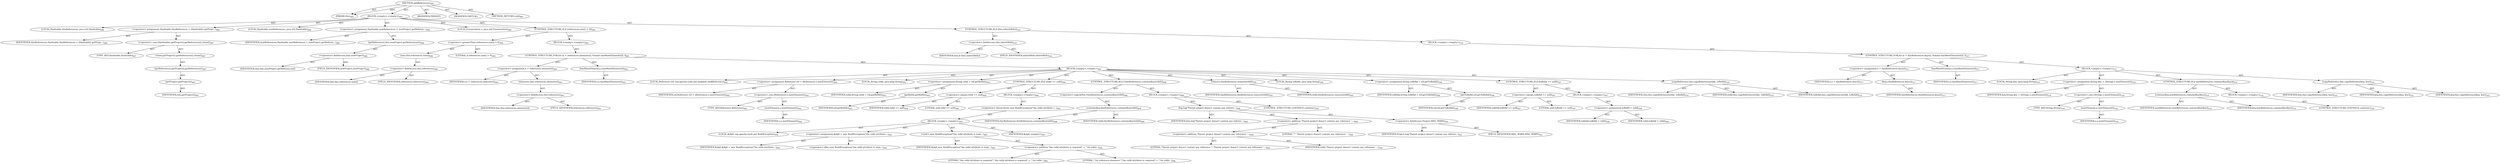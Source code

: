 digraph "addReferences" {  
"111669149708" [label = <(METHOD,addReferences)<SUB>485</SUB>> ]
"115964116997" [label = <(PARAM,this)<SUB>485</SUB>> ]
"25769803845" [label = <(BLOCK,&lt;empty&gt;,&lt;empty&gt;)<SUB>485</SUB>> ]
"94489280538" [label = <(LOCAL,Hashtable thisReferences: java.util.Hashtable)<SUB>486</SUB>> ]
"30064771410" [label = <(&lt;operator&gt;.assignment,Hashtable thisReferences = (Hashtable) getProje...)<SUB>486</SUB>> ]
"68719476987" [label = <(IDENTIFIER,thisReferences,Hashtable thisReferences = (Hashtable) getProje...)<SUB>486</SUB>> ]
"30064771411" [label = <(&lt;operator&gt;.cast,(Hashtable) getProject().getReferences().clone())<SUB>487</SUB>> ]
"180388626438" [label = <(TYPE_REF,Hashtable,Hashtable)<SUB>487</SUB>> ]
"30064771412" [label = <(clone,getProject().getReferences().clone())<SUB>487</SUB>> ]
"30064771413" [label = <(getReferences,getProject().getReferences())<SUB>487</SUB>> ]
"30064771414" [label = <(getProject,getProject())<SUB>487</SUB>> ]
"68719476770" [label = <(IDENTIFIER,this,getProject())<SUB>487</SUB>> ]
"94489280539" [label = <(LOCAL,Hashtable newReferences: java.util.Hashtable)<SUB>488</SUB>> ]
"30064771415" [label = <(&lt;operator&gt;.assignment,Hashtable newReferences = newProject.getReferen...)<SUB>488</SUB>> ]
"68719476988" [label = <(IDENTIFIER,newReferences,Hashtable newReferences = newProject.getReferen...)<SUB>488</SUB>> ]
"30064771416" [label = <(getReferences,this.newProject.getReferences())<SUB>488</SUB>> ]
"30064771417" [label = <(&lt;operator&gt;.fieldAccess,this.newProject)<SUB>488</SUB>> ]
"68719476989" [label = <(IDENTIFIER,this,this.newProject.getReferences())> ]
"55834574938" [label = <(FIELD_IDENTIFIER,newProject,newProject)<SUB>488</SUB>> ]
"94489280540" [label = <(LOCAL,Enumeration e: java.util.Enumeration)<SUB>489</SUB>> ]
"47244640307" [label = <(CONTROL_STRUCTURE,IF,if (references.size() &gt; 0))<SUB>490</SUB>> ]
"30064771418" [label = <(&lt;operator&gt;.greaterThan,references.size() &gt; 0)<SUB>490</SUB>> ]
"30064771419" [label = <(size,this.references.size())<SUB>490</SUB>> ]
"30064771420" [label = <(&lt;operator&gt;.fieldAccess,this.references)<SUB>490</SUB>> ]
"68719476990" [label = <(IDENTIFIER,this,this.references.size())> ]
"55834574939" [label = <(FIELD_IDENTIFIER,references,references)<SUB>490</SUB>> ]
"90194313277" [label = <(LITERAL,0,references.size() &gt; 0)<SUB>490</SUB>> ]
"25769803846" [label = <(BLOCK,&lt;empty&gt;,&lt;empty&gt;)<SUB>490</SUB>> ]
"47244640308" [label = <(CONTROL_STRUCTURE,FOR,for (e = references.elements(); Some(e.hasMoreElements()); ))<SUB>491</SUB>> ]
"30064771421" [label = <(&lt;operator&gt;.assignment,e = references.elements())<SUB>491</SUB>> ]
"68719476991" [label = <(IDENTIFIER,e,e = references.elements())<SUB>491</SUB>> ]
"30064771422" [label = <(elements,this.references.elements())<SUB>491</SUB>> ]
"30064771423" [label = <(&lt;operator&gt;.fieldAccess,this.references)<SUB>491</SUB>> ]
"68719476992" [label = <(IDENTIFIER,this,this.references.elements())> ]
"55834574940" [label = <(FIELD_IDENTIFIER,references,references)<SUB>491</SUB>> ]
"30064771424" [label = <(hasMoreElements,e.hasMoreElements())<SUB>491</SUB>> ]
"68719476993" [label = <(IDENTIFIER,e,e.hasMoreElements())<SUB>491</SUB>> ]
"25769803847" [label = <(BLOCK,&lt;empty&gt;,&lt;empty&gt;)<SUB>491</SUB>> ]
"94489280541" [label = <(LOCAL,Reference ref: org.apache.tools.ant.taskdefs.Ant$Reference)<SUB>492</SUB>> ]
"30064771425" [label = <(&lt;operator&gt;.assignment,Reference ref = (Reference) e.nextElement())<SUB>492</SUB>> ]
"68719476994" [label = <(IDENTIFIER,ref,Reference ref = (Reference) e.nextElement())<SUB>492</SUB>> ]
"30064771426" [label = <(&lt;operator&gt;.cast,(Reference) e.nextElement())<SUB>492</SUB>> ]
"180388626439" [label = <(TYPE_REF,Reference,Reference)<SUB>492</SUB>> ]
"30064771427" [label = <(nextElement,e.nextElement())<SUB>492</SUB>> ]
"68719476995" [label = <(IDENTIFIER,e,e.nextElement())<SUB>492</SUB>> ]
"94489280542" [label = <(LOCAL,String refid: java.lang.String)<SUB>493</SUB>> ]
"30064771428" [label = <(&lt;operator&gt;.assignment,String refid = ref.getRefId())<SUB>493</SUB>> ]
"68719476996" [label = <(IDENTIFIER,refid,String refid = ref.getRefId())<SUB>493</SUB>> ]
"30064771429" [label = <(getRefId,getRefId())<SUB>493</SUB>> ]
"68719476997" [label = <(IDENTIFIER,ref,getRefId())<SUB>493</SUB>> ]
"47244640309" [label = <(CONTROL_STRUCTURE,IF,if (refid == null))<SUB>494</SUB>> ]
"30064771430" [label = <(&lt;operator&gt;.equals,refid == null)<SUB>494</SUB>> ]
"68719476998" [label = <(IDENTIFIER,refid,refid == null)<SUB>494</SUB>> ]
"90194313278" [label = <(LITERAL,null,refid == null)<SUB>494</SUB>> ]
"25769803848" [label = <(BLOCK,&lt;empty&gt;,&lt;empty&gt;)<SUB>494</SUB>> ]
"30064771431" [label = <(&lt;operator&gt;.throw,throw new BuildException(&quot;the refid attribute i...)<SUB>495</SUB>> ]
"25769803849" [label = <(BLOCK,&lt;empty&gt;,&lt;empty&gt;)<SUB>495</SUB>> ]
"94489280543" [label = <(LOCAL,$obj6: org.apache.tools.ant.BuildException)<SUB>495</SUB>> ]
"30064771432" [label = <(&lt;operator&gt;.assignment,$obj6 = new BuildException(&quot;the refid attribute...)<SUB>495</SUB>> ]
"68719476999" [label = <(IDENTIFIER,$obj6,$obj6 = new BuildException(&quot;the refid attribute...)<SUB>495</SUB>> ]
"30064771433" [label = <(&lt;operator&gt;.alloc,new BuildException(&quot;the refid attribute is requ...)<SUB>495</SUB>> ]
"30064771434" [label = <(&lt;init&gt;,new BuildException(&quot;the refid attribute is requ...)<SUB>495</SUB>> ]
"68719477000" [label = <(IDENTIFIER,$obj6,new BuildException(&quot;the refid attribute is requ...)<SUB>495</SUB>> ]
"30064771435" [label = <(&lt;operator&gt;.addition,&quot;the refid attribute is required&quot; + &quot; for refer...)<SUB>495</SUB>> ]
"90194313279" [label = <(LITERAL,&quot;the refid attribute is required&quot;,&quot;the refid attribute is required&quot; + &quot; for refer...)<SUB>495</SUB>> ]
"90194313280" [label = <(LITERAL,&quot; for reference elements&quot;,&quot;the refid attribute is required&quot; + &quot; for refer...)<SUB>496</SUB>> ]
"68719477001" [label = <(IDENTIFIER,$obj6,&lt;empty&gt;)<SUB>495</SUB>> ]
"47244640310" [label = <(CONTROL_STRUCTURE,IF,if (!thisReferences.containsKey(refid)))<SUB>498</SUB>> ]
"30064771436" [label = <(&lt;operator&gt;.logicalNot,!thisReferences.containsKey(refid))<SUB>498</SUB>> ]
"30064771437" [label = <(containsKey,thisReferences.containsKey(refid))<SUB>498</SUB>> ]
"68719477002" [label = <(IDENTIFIER,thisReferences,thisReferences.containsKey(refid))<SUB>498</SUB>> ]
"68719477003" [label = <(IDENTIFIER,refid,thisReferences.containsKey(refid))<SUB>498</SUB>> ]
"25769803850" [label = <(BLOCK,&lt;empty&gt;,&lt;empty&gt;)<SUB>498</SUB>> ]
"30064771438" [label = <(log,log(&quot;Parent project doesn't contain any referen...)<SUB>499</SUB>> ]
"68719476771" [label = <(IDENTIFIER,this,log(&quot;Parent project doesn't contain any referen...)<SUB>499</SUB>> ]
"30064771439" [label = <(&lt;operator&gt;.addition,&quot;Parent project doesn't contain any reference '...)<SUB>499</SUB>> ]
"30064771440" [label = <(&lt;operator&gt;.addition,&quot;Parent project doesn't contain any reference '...)<SUB>499</SUB>> ]
"90194313281" [label = <(LITERAL,&quot;Parent project doesn't contain any reference '&quot;,&quot;Parent project doesn't contain any reference '...)<SUB>499</SUB>> ]
"68719477004" [label = <(IDENTIFIER,refid,&quot;Parent project doesn't contain any reference '...)<SUB>500</SUB>> ]
"90194313282" [label = <(LITERAL,&quot;'&quot;,&quot;Parent project doesn't contain any reference '...)<SUB>500</SUB>> ]
"30064771441" [label = <(&lt;operator&gt;.fieldAccess,Project.MSG_WARN)<SUB>501</SUB>> ]
"68719477005" [label = <(IDENTIFIER,Project,log(&quot;Parent project doesn't contain any referen...)<SUB>501</SUB>> ]
"55834574941" [label = <(FIELD_IDENTIFIER,MSG_WARN,MSG_WARN)<SUB>501</SUB>> ]
"47244640311" [label = <(CONTROL_STRUCTURE,CONTINUE,continue;)<SUB>502</SUB>> ]
"30064771442" [label = <(remove,thisReferences.remove(refid))<SUB>505</SUB>> ]
"68719477006" [label = <(IDENTIFIER,thisReferences,thisReferences.remove(refid))<SUB>505</SUB>> ]
"68719477007" [label = <(IDENTIFIER,refid,thisReferences.remove(refid))<SUB>505</SUB>> ]
"94489280544" [label = <(LOCAL,String toRefid: java.lang.String)<SUB>506</SUB>> ]
"30064771443" [label = <(&lt;operator&gt;.assignment,String toRefid = ref.getToRefid())<SUB>506</SUB>> ]
"68719477008" [label = <(IDENTIFIER,toRefid,String toRefid = ref.getToRefid())<SUB>506</SUB>> ]
"30064771444" [label = <(getToRefid,ref.getToRefid())<SUB>506</SUB>> ]
"68719477009" [label = <(IDENTIFIER,ref,ref.getToRefid())<SUB>506</SUB>> ]
"47244640312" [label = <(CONTROL_STRUCTURE,IF,if (toRefid == null))<SUB>507</SUB>> ]
"30064771445" [label = <(&lt;operator&gt;.equals,toRefid == null)<SUB>507</SUB>> ]
"68719477010" [label = <(IDENTIFIER,toRefid,toRefid == null)<SUB>507</SUB>> ]
"90194313283" [label = <(LITERAL,null,toRefid == null)<SUB>507</SUB>> ]
"25769803851" [label = <(BLOCK,&lt;empty&gt;,&lt;empty&gt;)<SUB>507</SUB>> ]
"30064771446" [label = <(&lt;operator&gt;.assignment,toRefid = refid)<SUB>508</SUB>> ]
"68719477011" [label = <(IDENTIFIER,toRefid,toRefid = refid)<SUB>508</SUB>> ]
"68719477012" [label = <(IDENTIFIER,refid,toRefid = refid)<SUB>508</SUB>> ]
"30064771447" [label = <(copyReference,this.copyReference(refid, toRefid))<SUB>510</SUB>> ]
"68719476772" [label = <(IDENTIFIER,this,this.copyReference(refid, toRefid))<SUB>510</SUB>> ]
"68719477013" [label = <(IDENTIFIER,refid,this.copyReference(refid, toRefid))<SUB>510</SUB>> ]
"68719477014" [label = <(IDENTIFIER,toRefid,this.copyReference(refid, toRefid))<SUB>510</SUB>> ]
"47244640313" [label = <(CONTROL_STRUCTURE,IF,if (this.inheritRefs))<SUB>516</SUB>> ]
"30064771448" [label = <(&lt;operator&gt;.fieldAccess,this.inheritRefs)<SUB>516</SUB>> ]
"68719477015" [label = <(IDENTIFIER,this,if (this.inheritRefs))> ]
"55834574942" [label = <(FIELD_IDENTIFIER,inheritRefs,inheritRefs)<SUB>516</SUB>> ]
"25769803852" [label = <(BLOCK,&lt;empty&gt;,&lt;empty&gt;)<SUB>516</SUB>> ]
"47244640314" [label = <(CONTROL_STRUCTURE,FOR,for (e = thisReferences.keys(); Some(e.hasMoreElements()); ))<SUB>517</SUB>> ]
"30064771449" [label = <(&lt;operator&gt;.assignment,e = thisReferences.keys())<SUB>517</SUB>> ]
"68719477016" [label = <(IDENTIFIER,e,e = thisReferences.keys())<SUB>517</SUB>> ]
"30064771450" [label = <(keys,thisReferences.keys())<SUB>517</SUB>> ]
"68719477017" [label = <(IDENTIFIER,thisReferences,thisReferences.keys())<SUB>517</SUB>> ]
"30064771451" [label = <(hasMoreElements,e.hasMoreElements())<SUB>517</SUB>> ]
"68719477018" [label = <(IDENTIFIER,e,e.hasMoreElements())<SUB>517</SUB>> ]
"25769803853" [label = <(BLOCK,&lt;empty&gt;,&lt;empty&gt;)<SUB>517</SUB>> ]
"94489280545" [label = <(LOCAL,String key: java.lang.String)<SUB>518</SUB>> ]
"30064771452" [label = <(&lt;operator&gt;.assignment,String key = (String) e.nextElement())<SUB>518</SUB>> ]
"68719477019" [label = <(IDENTIFIER,key,String key = (String) e.nextElement())<SUB>518</SUB>> ]
"30064771453" [label = <(&lt;operator&gt;.cast,(String) e.nextElement())<SUB>518</SUB>> ]
"180388626440" [label = <(TYPE_REF,String,String)<SUB>518</SUB>> ]
"30064771454" [label = <(nextElement,e.nextElement())<SUB>518</SUB>> ]
"68719477020" [label = <(IDENTIFIER,e,e.nextElement())<SUB>518</SUB>> ]
"47244640315" [label = <(CONTROL_STRUCTURE,IF,if (newReferences.containsKey(key)))<SUB>519</SUB>> ]
"30064771455" [label = <(containsKey,newReferences.containsKey(key))<SUB>519</SUB>> ]
"68719477021" [label = <(IDENTIFIER,newReferences,newReferences.containsKey(key))<SUB>519</SUB>> ]
"68719477022" [label = <(IDENTIFIER,key,newReferences.containsKey(key))<SUB>519</SUB>> ]
"25769803854" [label = <(BLOCK,&lt;empty&gt;,&lt;empty&gt;)<SUB>519</SUB>> ]
"47244640316" [label = <(CONTROL_STRUCTURE,CONTINUE,continue;)<SUB>520</SUB>> ]
"30064771456" [label = <(copyReference,this.copyReference(key, key))<SUB>522</SUB>> ]
"68719476773" [label = <(IDENTIFIER,this,this.copyReference(key, key))<SUB>522</SUB>> ]
"68719477023" [label = <(IDENTIFIER,key,this.copyReference(key, key))<SUB>522</SUB>> ]
"68719477024" [label = <(IDENTIFIER,key,this.copyReference(key, key))<SUB>522</SUB>> ]
"133143986211" [label = <(MODIFIER,PRIVATE)> ]
"133143986212" [label = <(MODIFIER,VIRTUAL)> ]
"128849018892" [label = <(METHOD_RETURN,void)<SUB>485</SUB>> ]
  "111669149708" -> "115964116997"  [ label = "AST: "] 
  "111669149708" -> "25769803845"  [ label = "AST: "] 
  "111669149708" -> "133143986211"  [ label = "AST: "] 
  "111669149708" -> "133143986212"  [ label = "AST: "] 
  "111669149708" -> "128849018892"  [ label = "AST: "] 
  "25769803845" -> "94489280538"  [ label = "AST: "] 
  "25769803845" -> "30064771410"  [ label = "AST: "] 
  "25769803845" -> "94489280539"  [ label = "AST: "] 
  "25769803845" -> "30064771415"  [ label = "AST: "] 
  "25769803845" -> "94489280540"  [ label = "AST: "] 
  "25769803845" -> "47244640307"  [ label = "AST: "] 
  "25769803845" -> "47244640313"  [ label = "AST: "] 
  "30064771410" -> "68719476987"  [ label = "AST: "] 
  "30064771410" -> "30064771411"  [ label = "AST: "] 
  "30064771411" -> "180388626438"  [ label = "AST: "] 
  "30064771411" -> "30064771412"  [ label = "AST: "] 
  "30064771412" -> "30064771413"  [ label = "AST: "] 
  "30064771413" -> "30064771414"  [ label = "AST: "] 
  "30064771414" -> "68719476770"  [ label = "AST: "] 
  "30064771415" -> "68719476988"  [ label = "AST: "] 
  "30064771415" -> "30064771416"  [ label = "AST: "] 
  "30064771416" -> "30064771417"  [ label = "AST: "] 
  "30064771417" -> "68719476989"  [ label = "AST: "] 
  "30064771417" -> "55834574938"  [ label = "AST: "] 
  "47244640307" -> "30064771418"  [ label = "AST: "] 
  "47244640307" -> "25769803846"  [ label = "AST: "] 
  "30064771418" -> "30064771419"  [ label = "AST: "] 
  "30064771418" -> "90194313277"  [ label = "AST: "] 
  "30064771419" -> "30064771420"  [ label = "AST: "] 
  "30064771420" -> "68719476990"  [ label = "AST: "] 
  "30064771420" -> "55834574939"  [ label = "AST: "] 
  "25769803846" -> "47244640308"  [ label = "AST: "] 
  "47244640308" -> "30064771421"  [ label = "AST: "] 
  "47244640308" -> "30064771424"  [ label = "AST: "] 
  "47244640308" -> "25769803847"  [ label = "AST: "] 
  "30064771421" -> "68719476991"  [ label = "AST: "] 
  "30064771421" -> "30064771422"  [ label = "AST: "] 
  "30064771422" -> "30064771423"  [ label = "AST: "] 
  "30064771423" -> "68719476992"  [ label = "AST: "] 
  "30064771423" -> "55834574940"  [ label = "AST: "] 
  "30064771424" -> "68719476993"  [ label = "AST: "] 
  "25769803847" -> "94489280541"  [ label = "AST: "] 
  "25769803847" -> "30064771425"  [ label = "AST: "] 
  "25769803847" -> "94489280542"  [ label = "AST: "] 
  "25769803847" -> "30064771428"  [ label = "AST: "] 
  "25769803847" -> "47244640309"  [ label = "AST: "] 
  "25769803847" -> "47244640310"  [ label = "AST: "] 
  "25769803847" -> "30064771442"  [ label = "AST: "] 
  "25769803847" -> "94489280544"  [ label = "AST: "] 
  "25769803847" -> "30064771443"  [ label = "AST: "] 
  "25769803847" -> "47244640312"  [ label = "AST: "] 
  "25769803847" -> "30064771447"  [ label = "AST: "] 
  "30064771425" -> "68719476994"  [ label = "AST: "] 
  "30064771425" -> "30064771426"  [ label = "AST: "] 
  "30064771426" -> "180388626439"  [ label = "AST: "] 
  "30064771426" -> "30064771427"  [ label = "AST: "] 
  "30064771427" -> "68719476995"  [ label = "AST: "] 
  "30064771428" -> "68719476996"  [ label = "AST: "] 
  "30064771428" -> "30064771429"  [ label = "AST: "] 
  "30064771429" -> "68719476997"  [ label = "AST: "] 
  "47244640309" -> "30064771430"  [ label = "AST: "] 
  "47244640309" -> "25769803848"  [ label = "AST: "] 
  "30064771430" -> "68719476998"  [ label = "AST: "] 
  "30064771430" -> "90194313278"  [ label = "AST: "] 
  "25769803848" -> "30064771431"  [ label = "AST: "] 
  "30064771431" -> "25769803849"  [ label = "AST: "] 
  "25769803849" -> "94489280543"  [ label = "AST: "] 
  "25769803849" -> "30064771432"  [ label = "AST: "] 
  "25769803849" -> "30064771434"  [ label = "AST: "] 
  "25769803849" -> "68719477001"  [ label = "AST: "] 
  "30064771432" -> "68719476999"  [ label = "AST: "] 
  "30064771432" -> "30064771433"  [ label = "AST: "] 
  "30064771434" -> "68719477000"  [ label = "AST: "] 
  "30064771434" -> "30064771435"  [ label = "AST: "] 
  "30064771435" -> "90194313279"  [ label = "AST: "] 
  "30064771435" -> "90194313280"  [ label = "AST: "] 
  "47244640310" -> "30064771436"  [ label = "AST: "] 
  "47244640310" -> "25769803850"  [ label = "AST: "] 
  "30064771436" -> "30064771437"  [ label = "AST: "] 
  "30064771437" -> "68719477002"  [ label = "AST: "] 
  "30064771437" -> "68719477003"  [ label = "AST: "] 
  "25769803850" -> "30064771438"  [ label = "AST: "] 
  "25769803850" -> "47244640311"  [ label = "AST: "] 
  "30064771438" -> "68719476771"  [ label = "AST: "] 
  "30064771438" -> "30064771439"  [ label = "AST: "] 
  "30064771438" -> "30064771441"  [ label = "AST: "] 
  "30064771439" -> "30064771440"  [ label = "AST: "] 
  "30064771439" -> "90194313282"  [ label = "AST: "] 
  "30064771440" -> "90194313281"  [ label = "AST: "] 
  "30064771440" -> "68719477004"  [ label = "AST: "] 
  "30064771441" -> "68719477005"  [ label = "AST: "] 
  "30064771441" -> "55834574941"  [ label = "AST: "] 
  "30064771442" -> "68719477006"  [ label = "AST: "] 
  "30064771442" -> "68719477007"  [ label = "AST: "] 
  "30064771443" -> "68719477008"  [ label = "AST: "] 
  "30064771443" -> "30064771444"  [ label = "AST: "] 
  "30064771444" -> "68719477009"  [ label = "AST: "] 
  "47244640312" -> "30064771445"  [ label = "AST: "] 
  "47244640312" -> "25769803851"  [ label = "AST: "] 
  "30064771445" -> "68719477010"  [ label = "AST: "] 
  "30064771445" -> "90194313283"  [ label = "AST: "] 
  "25769803851" -> "30064771446"  [ label = "AST: "] 
  "30064771446" -> "68719477011"  [ label = "AST: "] 
  "30064771446" -> "68719477012"  [ label = "AST: "] 
  "30064771447" -> "68719476772"  [ label = "AST: "] 
  "30064771447" -> "68719477013"  [ label = "AST: "] 
  "30064771447" -> "68719477014"  [ label = "AST: "] 
  "47244640313" -> "30064771448"  [ label = "AST: "] 
  "47244640313" -> "25769803852"  [ label = "AST: "] 
  "30064771448" -> "68719477015"  [ label = "AST: "] 
  "30064771448" -> "55834574942"  [ label = "AST: "] 
  "25769803852" -> "47244640314"  [ label = "AST: "] 
  "47244640314" -> "30064771449"  [ label = "AST: "] 
  "47244640314" -> "30064771451"  [ label = "AST: "] 
  "47244640314" -> "25769803853"  [ label = "AST: "] 
  "30064771449" -> "68719477016"  [ label = "AST: "] 
  "30064771449" -> "30064771450"  [ label = "AST: "] 
  "30064771450" -> "68719477017"  [ label = "AST: "] 
  "30064771451" -> "68719477018"  [ label = "AST: "] 
  "25769803853" -> "94489280545"  [ label = "AST: "] 
  "25769803853" -> "30064771452"  [ label = "AST: "] 
  "25769803853" -> "47244640315"  [ label = "AST: "] 
  "25769803853" -> "30064771456"  [ label = "AST: "] 
  "30064771452" -> "68719477019"  [ label = "AST: "] 
  "30064771452" -> "30064771453"  [ label = "AST: "] 
  "30064771453" -> "180388626440"  [ label = "AST: "] 
  "30064771453" -> "30064771454"  [ label = "AST: "] 
  "30064771454" -> "68719477020"  [ label = "AST: "] 
  "47244640315" -> "30064771455"  [ label = "AST: "] 
  "47244640315" -> "25769803854"  [ label = "AST: "] 
  "30064771455" -> "68719477021"  [ label = "AST: "] 
  "30064771455" -> "68719477022"  [ label = "AST: "] 
  "25769803854" -> "47244640316"  [ label = "AST: "] 
  "30064771456" -> "68719476773"  [ label = "AST: "] 
  "30064771456" -> "68719477023"  [ label = "AST: "] 
  "30064771456" -> "68719477024"  [ label = "AST: "] 
  "111669149708" -> "115964116997"  [ label = "DDG: "] 
}
